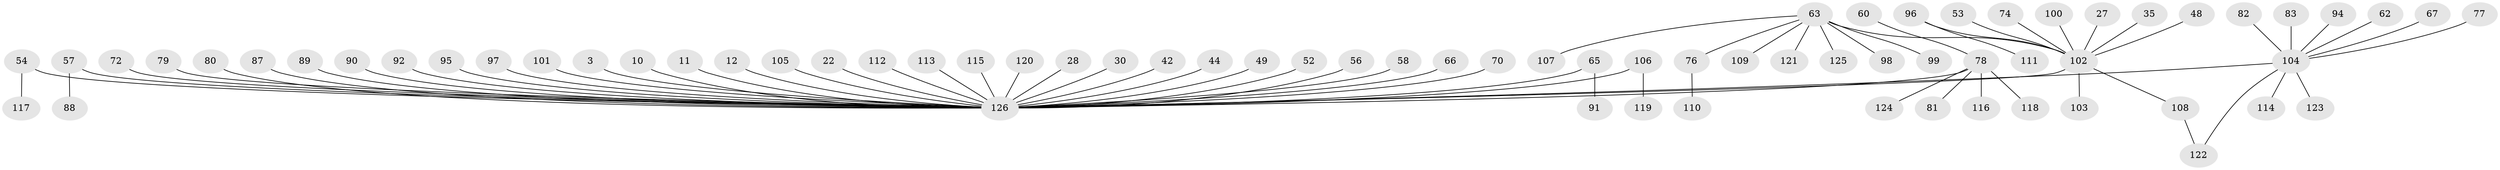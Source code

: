 // original degree distribution, {21: 0.007936507936507936, 2: 0.16666666666666666, 1: 0.6507936507936508, 17: 0.007936507936507936, 4: 0.03968253968253968, 5: 0.03968253968253968, 8: 0.031746031746031744, 3: 0.047619047619047616, 7: 0.007936507936507936}
// Generated by graph-tools (version 1.1) at 2025/50/03/04/25 21:50:06]
// undirected, 75 vertices, 75 edges
graph export_dot {
graph [start="1"]
  node [color=gray90,style=filled];
  3;
  10;
  11;
  12;
  22;
  27;
  28;
  30;
  35;
  42;
  44;
  48;
  49;
  52 [super="+31"];
  53;
  54;
  56 [super="+36"];
  57 [super="+23+29+34"];
  58;
  60;
  62;
  63;
  65 [super="+19+55+59"];
  66 [super="+24"];
  67;
  70;
  72;
  74;
  76;
  77;
  78 [super="+43+50"];
  79;
  80;
  81;
  82;
  83;
  87;
  88 [super="+51"];
  89;
  90;
  91;
  92;
  94;
  95 [super="+37"];
  96 [super="+86"];
  97 [super="+33+39"];
  98;
  99;
  100;
  101;
  102 [super="+17+73"];
  103;
  104 [super="+64+47+93"];
  105;
  106 [super="+6+38"];
  107;
  108 [super="+45+40+46+75+84+85"];
  109;
  110;
  111;
  112 [super="+2"];
  113;
  114;
  115;
  116;
  117;
  118;
  119;
  120;
  121;
  122;
  123;
  124;
  125;
  126 [super="+32+5+61"];
  3 -- 126;
  10 -- 126;
  11 -- 126;
  12 -- 126;
  22 -- 126;
  27 -- 102;
  28 -- 126;
  30 -- 126;
  35 -- 102;
  42 -- 126;
  44 -- 126;
  48 -- 102;
  49 -- 126;
  52 -- 126;
  53 -- 102;
  54 -- 117;
  54 -- 126;
  56 -- 126 [weight=2];
  57 -- 126;
  57 -- 88;
  58 -- 126;
  60 -- 78;
  62 -- 104;
  63 -- 76;
  63 -- 98;
  63 -- 99;
  63 -- 107;
  63 -- 109;
  63 -- 121;
  63 -- 125;
  63 -- 102;
  65 -- 126;
  65 -- 91;
  66 -- 126;
  67 -- 104;
  70 -- 126;
  72 -- 126;
  74 -- 102;
  76 -- 110;
  77 -- 104;
  78 -- 124;
  78 -- 81;
  78 -- 116;
  78 -- 118;
  78 -- 126;
  79 -- 126;
  80 -- 126;
  82 -- 104;
  83 -- 104;
  87 -- 126;
  89 -- 126;
  90 -- 126;
  92 -- 126;
  94 -- 104;
  95 -- 126;
  96 -- 102;
  96 -- 111;
  97 -- 126;
  100 -- 102;
  101 -- 126;
  102 -- 126 [weight=4];
  102 -- 103;
  102 -- 108;
  104 -- 122;
  104 -- 114;
  104 -- 126 [weight=2];
  104 -- 123;
  105 -- 126;
  106 -- 126;
  106 -- 119;
  108 -- 122;
  112 -- 126;
  113 -- 126;
  115 -- 126;
  120 -- 126;
}
